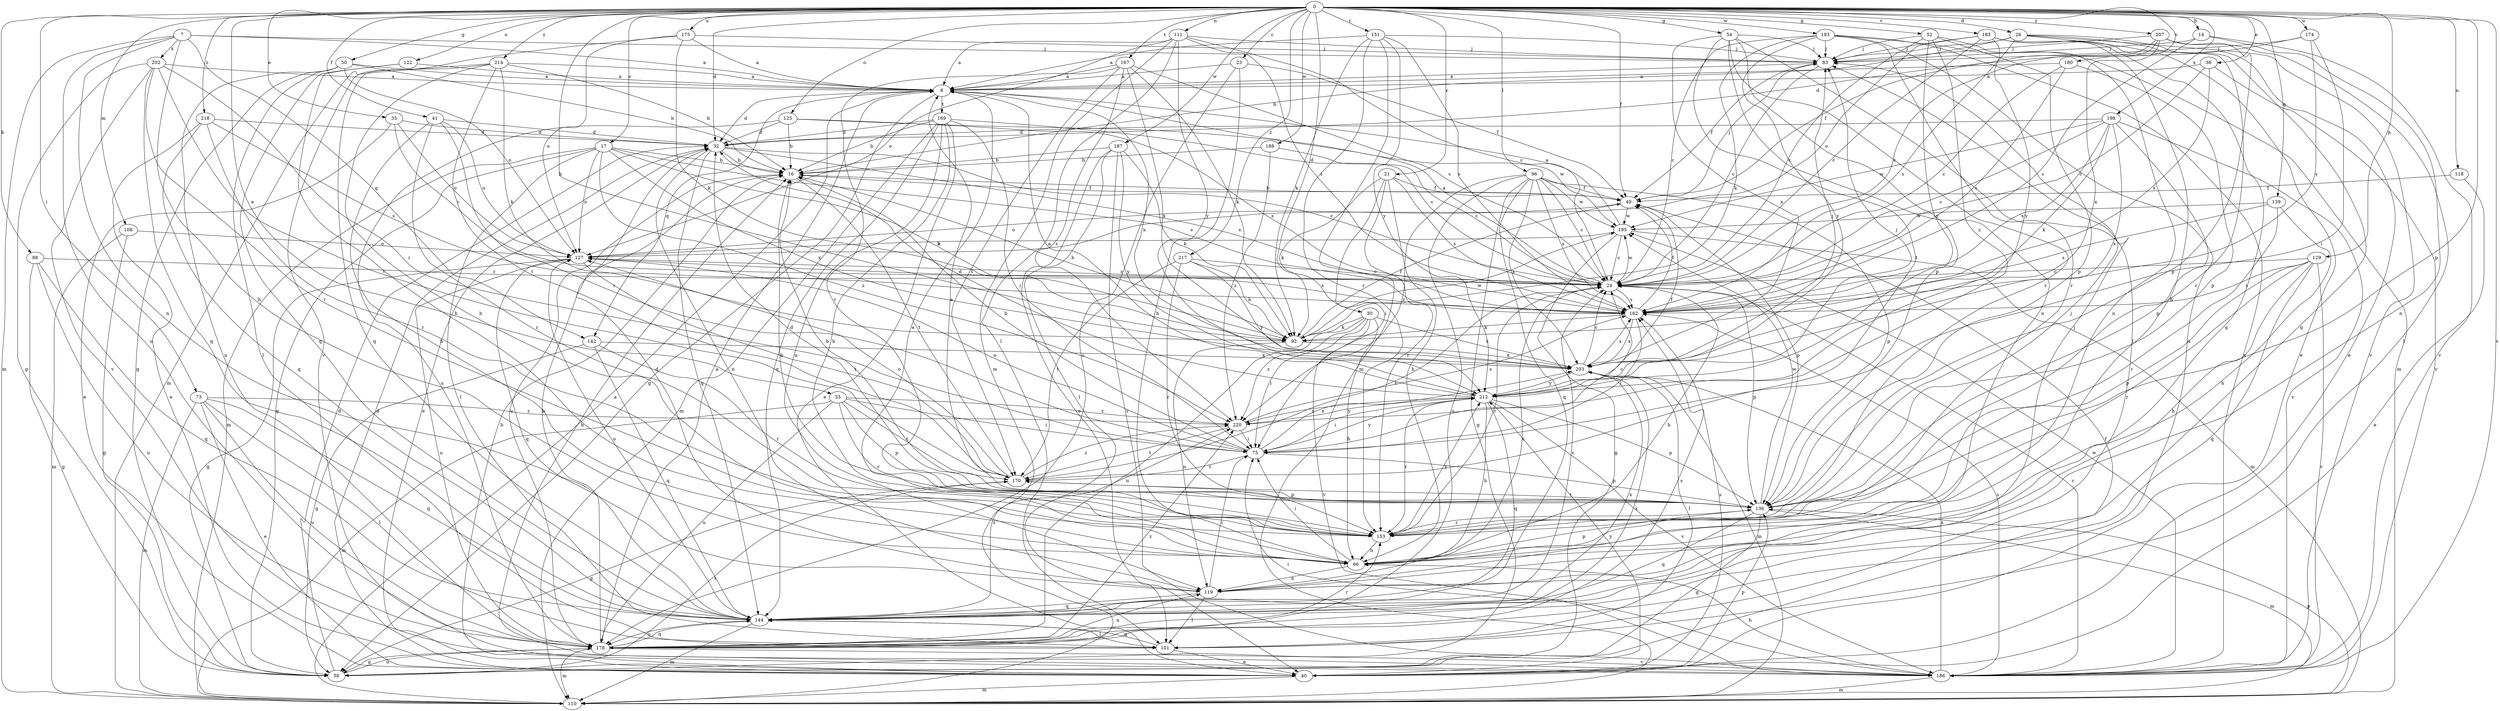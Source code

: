 strict digraph  {
0;
7;
8;
14;
16;
17;
21;
23;
24;
26;
30;
32;
33;
35;
36;
40;
41;
49;
50;
52;
54;
58;
66;
73;
75;
83;
88;
92;
96;
101;
108;
110;
111;
118;
119;
122;
125;
127;
129;
136;
139;
142;
144;
151;
153;
162;
167;
169;
170;
174;
175;
178;
180;
183;
186;
187;
188;
193;
195;
198;
202;
203;
207;
212;
214;
217;
218;
220;
0 -> 14  [label=b];
0 -> 17  [label=c];
0 -> 21  [label=c];
0 -> 23  [label=c];
0 -> 26  [label=d];
0 -> 30  [label=d];
0 -> 32  [label=d];
0 -> 33  [label=e];
0 -> 35  [label=e];
0 -> 36  [label=e];
0 -> 41  [label=f];
0 -> 49  [label=f];
0 -> 50  [label=g];
0 -> 52  [label=g];
0 -> 54  [label=g];
0 -> 73  [label=i];
0 -> 88  [label=k];
0 -> 92  [label=k];
0 -> 96  [label=l];
0 -> 108  [label=m];
0 -> 111  [label=n];
0 -> 118  [label=n];
0 -> 122  [label=o];
0 -> 125  [label=o];
0 -> 129  [label=p];
0 -> 136  [label=p];
0 -> 139  [label=q];
0 -> 151  [label=r];
0 -> 167  [label=t];
0 -> 174  [label=u];
0 -> 175  [label=u];
0 -> 180  [label=v];
0 -> 183  [label=v];
0 -> 186  [label=v];
0 -> 187  [label=w];
0 -> 188  [label=w];
0 -> 193  [label=w];
0 -> 198  [label=x];
0 -> 207  [label=y];
0 -> 214  [label=z];
0 -> 217  [label=z];
0 -> 218  [label=z];
7 -> 8  [label=a];
7 -> 66  [label=h];
7 -> 83  [label=j];
7 -> 110  [label=m];
7 -> 119  [label=n];
7 -> 142  [label=q];
7 -> 178  [label=u];
7 -> 202  [label=x];
8 -> 32  [label=d];
8 -> 58  [label=g];
8 -> 142  [label=q];
8 -> 169  [label=t];
8 -> 203  [label=x];
14 -> 83  [label=j];
14 -> 119  [label=n];
14 -> 162  [label=s];
14 -> 186  [label=v];
16 -> 49  [label=f];
16 -> 170  [label=t];
16 -> 178  [label=u];
17 -> 16  [label=b];
17 -> 58  [label=g];
17 -> 92  [label=k];
17 -> 101  [label=l];
17 -> 110  [label=m];
17 -> 127  [label=o];
17 -> 162  [label=s];
17 -> 203  [label=x];
17 -> 220  [label=z];
21 -> 49  [label=f];
21 -> 66  [label=h];
21 -> 75  [label=i];
21 -> 92  [label=k];
21 -> 153  [label=r];
21 -> 162  [label=s];
23 -> 8  [label=a];
23 -> 49  [label=f];
23 -> 66  [label=h];
23 -> 178  [label=u];
24 -> 8  [label=a];
24 -> 66  [label=h];
24 -> 136  [label=p];
24 -> 153  [label=r];
24 -> 162  [label=s];
24 -> 195  [label=w];
26 -> 16  [label=b];
26 -> 40  [label=e];
26 -> 83  [label=j];
26 -> 144  [label=q];
26 -> 153  [label=r];
26 -> 162  [label=s];
26 -> 186  [label=v];
30 -> 66  [label=h];
30 -> 75  [label=i];
30 -> 92  [label=k];
30 -> 178  [label=u];
30 -> 186  [label=v];
30 -> 203  [label=x];
30 -> 220  [label=z];
32 -> 16  [label=b];
32 -> 24  [label=c];
32 -> 40  [label=e];
32 -> 119  [label=n];
32 -> 144  [label=q];
32 -> 162  [label=s];
33 -> 75  [label=i];
33 -> 110  [label=m];
33 -> 136  [label=p];
33 -> 153  [label=r];
33 -> 170  [label=t];
33 -> 178  [label=u];
33 -> 220  [label=z];
35 -> 24  [label=c];
35 -> 32  [label=d];
35 -> 40  [label=e];
35 -> 127  [label=o];
36 -> 8  [label=a];
36 -> 24  [label=c];
36 -> 162  [label=s];
36 -> 186  [label=v];
40 -> 16  [label=b];
40 -> 32  [label=d];
40 -> 110  [label=m];
40 -> 136  [label=p];
40 -> 162  [label=s];
40 -> 212  [label=y];
41 -> 32  [label=d];
41 -> 66  [label=h];
41 -> 75  [label=i];
41 -> 127  [label=o];
41 -> 153  [label=r];
49 -> 16  [label=b];
49 -> 83  [label=j];
49 -> 127  [label=o];
49 -> 136  [label=p];
49 -> 195  [label=w];
50 -> 8  [label=a];
50 -> 16  [label=b];
50 -> 58  [label=g];
50 -> 101  [label=l];
50 -> 127  [label=o];
50 -> 178  [label=u];
52 -> 24  [label=c];
52 -> 83  [label=j];
52 -> 119  [label=n];
52 -> 136  [label=p];
52 -> 212  [label=y];
52 -> 220  [label=z];
54 -> 83  [label=j];
54 -> 101  [label=l];
54 -> 119  [label=n];
54 -> 136  [label=p];
54 -> 153  [label=r];
54 -> 170  [label=t];
54 -> 203  [label=x];
58 -> 32  [label=d];
58 -> 49  [label=f];
58 -> 170  [label=t];
58 -> 178  [label=u];
66 -> 8  [label=a];
66 -> 75  [label=i];
66 -> 83  [label=j];
66 -> 119  [label=n];
66 -> 136  [label=p];
73 -> 40  [label=e];
73 -> 101  [label=l];
73 -> 110  [label=m];
73 -> 144  [label=q];
73 -> 178  [label=u];
73 -> 220  [label=z];
75 -> 16  [label=b];
75 -> 24  [label=c];
75 -> 127  [label=o];
75 -> 136  [label=p];
75 -> 170  [label=t];
75 -> 203  [label=x];
75 -> 212  [label=y];
83 -> 8  [label=a];
83 -> 24  [label=c];
83 -> 49  [label=f];
88 -> 24  [label=c];
88 -> 58  [label=g];
88 -> 144  [label=q];
88 -> 178  [label=u];
92 -> 16  [label=b];
92 -> 49  [label=f];
92 -> 119  [label=n];
92 -> 195  [label=w];
92 -> 203  [label=x];
96 -> 24  [label=c];
96 -> 49  [label=f];
96 -> 58  [label=g];
96 -> 136  [label=p];
96 -> 144  [label=q];
96 -> 162  [label=s];
96 -> 178  [label=u];
96 -> 195  [label=w];
96 -> 203  [label=x];
96 -> 220  [label=z];
101 -> 40  [label=e];
101 -> 144  [label=q];
108 -> 58  [label=g];
108 -> 110  [label=m];
108 -> 127  [label=o];
110 -> 8  [label=a];
110 -> 136  [label=p];
111 -> 8  [label=a];
111 -> 24  [label=c];
111 -> 83  [label=j];
111 -> 101  [label=l];
111 -> 110  [label=m];
111 -> 127  [label=o];
111 -> 162  [label=s];
111 -> 212  [label=y];
118 -> 40  [label=e];
118 -> 49  [label=f];
119 -> 24  [label=c];
119 -> 32  [label=d];
119 -> 75  [label=i];
119 -> 83  [label=j];
119 -> 101  [label=l];
119 -> 144  [label=q];
122 -> 8  [label=a];
122 -> 66  [label=h];
122 -> 144  [label=q];
125 -> 16  [label=b];
125 -> 32  [label=d];
125 -> 162  [label=s];
125 -> 178  [label=u];
125 -> 195  [label=w];
127 -> 24  [label=c];
127 -> 58  [label=g];
127 -> 144  [label=q];
127 -> 162  [label=s];
127 -> 170  [label=t];
127 -> 178  [label=u];
129 -> 24  [label=c];
129 -> 66  [label=h];
129 -> 136  [label=p];
129 -> 144  [label=q];
129 -> 153  [label=r];
129 -> 162  [label=s];
129 -> 186  [label=v];
136 -> 8  [label=a];
136 -> 16  [label=b];
136 -> 32  [label=d];
136 -> 58  [label=g];
136 -> 110  [label=m];
136 -> 144  [label=q];
136 -> 153  [label=r];
136 -> 170  [label=t];
136 -> 195  [label=w];
139 -> 66  [label=h];
139 -> 153  [label=r];
139 -> 162  [label=s];
139 -> 195  [label=w];
142 -> 58  [label=g];
142 -> 144  [label=q];
142 -> 153  [label=r];
142 -> 203  [label=x];
144 -> 24  [label=c];
144 -> 101  [label=l];
144 -> 110  [label=m];
144 -> 127  [label=o];
144 -> 178  [label=u];
144 -> 203  [label=x];
144 -> 220  [label=z];
151 -> 8  [label=a];
151 -> 83  [label=j];
151 -> 92  [label=k];
151 -> 110  [label=m];
151 -> 153  [label=r];
151 -> 162  [label=s];
151 -> 212  [label=y];
153 -> 16  [label=b];
153 -> 66  [label=h];
153 -> 212  [label=y];
162 -> 49  [label=f];
162 -> 75  [label=i];
162 -> 92  [label=k];
162 -> 203  [label=x];
167 -> 8  [label=a];
167 -> 24  [label=c];
167 -> 92  [label=k];
167 -> 153  [label=r];
167 -> 170  [label=t];
167 -> 203  [label=x];
167 -> 220  [label=z];
169 -> 16  [label=b];
169 -> 24  [label=c];
169 -> 32  [label=d];
169 -> 40  [label=e];
169 -> 66  [label=h];
169 -> 75  [label=i];
169 -> 110  [label=m];
169 -> 119  [label=n];
169 -> 144  [label=q];
170 -> 24  [label=c];
170 -> 58  [label=g];
170 -> 127  [label=o];
170 -> 136  [label=p];
170 -> 220  [label=z];
174 -> 32  [label=d];
174 -> 75  [label=i];
174 -> 83  [label=j];
174 -> 162  [label=s];
175 -> 8  [label=a];
175 -> 83  [label=j];
175 -> 92  [label=k];
175 -> 127  [label=o];
175 -> 186  [label=v];
178 -> 8  [label=a];
178 -> 16  [label=b];
178 -> 58  [label=g];
178 -> 110  [label=m];
178 -> 119  [label=n];
178 -> 144  [label=q];
178 -> 153  [label=r];
178 -> 162  [label=s];
178 -> 186  [label=v];
178 -> 203  [label=x];
178 -> 220  [label=z];
180 -> 8  [label=a];
180 -> 24  [label=c];
180 -> 136  [label=p];
180 -> 162  [label=s];
183 -> 24  [label=c];
183 -> 40  [label=e];
183 -> 66  [label=h];
183 -> 83  [label=j];
183 -> 127  [label=o];
183 -> 144  [label=q];
183 -> 212  [label=y];
186 -> 16  [label=b];
186 -> 24  [label=c];
186 -> 66  [label=h];
186 -> 75  [label=i];
186 -> 110  [label=m];
186 -> 162  [label=s];
186 -> 195  [label=w];
186 -> 203  [label=x];
187 -> 16  [label=b];
187 -> 40  [label=e];
187 -> 92  [label=k];
187 -> 101  [label=l];
187 -> 186  [label=v];
187 -> 212  [label=y];
188 -> 16  [label=b];
188 -> 24  [label=c];
188 -> 220  [label=z];
193 -> 24  [label=c];
193 -> 83  [label=j];
193 -> 92  [label=k];
193 -> 110  [label=m];
193 -> 153  [label=r];
193 -> 178  [label=u];
193 -> 186  [label=v];
193 -> 212  [label=y];
195 -> 8  [label=a];
195 -> 24  [label=c];
195 -> 58  [label=g];
195 -> 110  [label=m];
195 -> 127  [label=o];
198 -> 24  [label=c];
198 -> 32  [label=d];
198 -> 92  [label=k];
198 -> 136  [label=p];
198 -> 162  [label=s];
198 -> 186  [label=v];
198 -> 195  [label=w];
198 -> 203  [label=x];
202 -> 8  [label=a];
202 -> 58  [label=g];
202 -> 75  [label=i];
202 -> 144  [label=q];
202 -> 153  [label=r];
202 -> 170  [label=t];
202 -> 186  [label=v];
203 -> 24  [label=c];
203 -> 83  [label=j];
203 -> 101  [label=l];
203 -> 110  [label=m];
203 -> 162  [label=s];
203 -> 212  [label=y];
207 -> 24  [label=c];
207 -> 49  [label=f];
207 -> 83  [label=j];
207 -> 101  [label=l];
207 -> 136  [label=p];
207 -> 203  [label=x];
212 -> 8  [label=a];
212 -> 32  [label=d];
212 -> 49  [label=f];
212 -> 66  [label=h];
212 -> 75  [label=i];
212 -> 83  [label=j];
212 -> 136  [label=p];
212 -> 144  [label=q];
212 -> 153  [label=r];
212 -> 186  [label=v];
212 -> 220  [label=z];
214 -> 8  [label=a];
214 -> 16  [label=b];
214 -> 66  [label=h];
214 -> 92  [label=k];
214 -> 110  [label=m];
214 -> 144  [label=q];
214 -> 170  [label=t];
217 -> 24  [label=c];
217 -> 92  [label=k];
217 -> 153  [label=r];
217 -> 170  [label=t];
217 -> 212  [label=y];
218 -> 32  [label=d];
218 -> 40  [label=e];
218 -> 144  [label=q];
218 -> 153  [label=r];
218 -> 162  [label=s];
220 -> 75  [label=i];
220 -> 162  [label=s];
220 -> 170  [label=t];
220 -> 212  [label=y];
}
